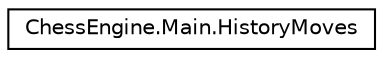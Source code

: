 digraph G
{
  edge [fontname="Helvetica",fontsize="10",labelfontname="Helvetica",labelfontsize="10"];
  node [fontname="Helvetica",fontsize="10",shape=record];
  rankdir=LR;
  Node1 [label="ChessEngine.Main.HistoryMoves",height=0.2,width=0.4,color="black", fillcolor="white", style="filled",URL="$class_chess_engine_1_1_main_1_1_history_moves.html"];
}
